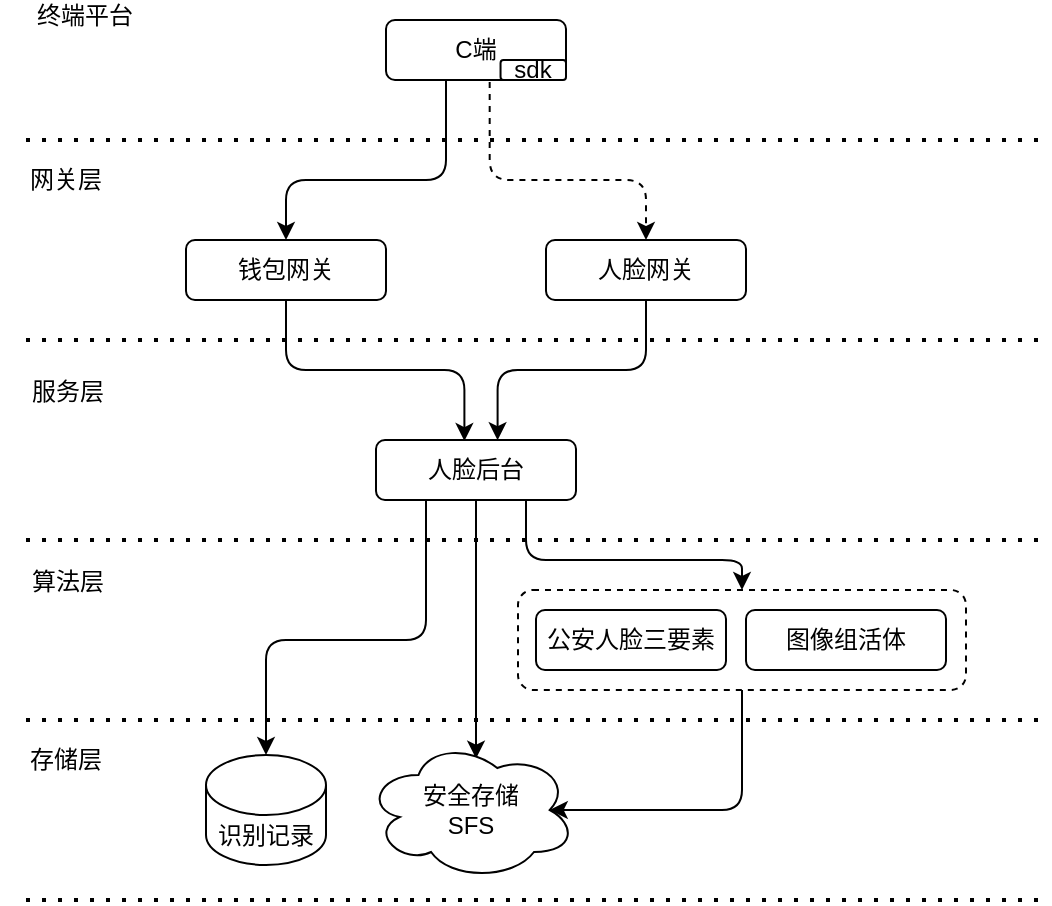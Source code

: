<mxfile version="14.2.7" type="github">
  <diagram id="R2lEEEUBdFMjLlhIrx00" name="Page-1">
    <mxGraphModel dx="1185" dy="799" grid="1" gridSize="10" guides="1" tooltips="1" connect="1" arrows="1" fold="1" page="1" pageScale="1" pageWidth="827" pageHeight="1169" math="0" shadow="0" extFonts="Permanent Marker^https://fonts.googleapis.com/css?family=Permanent+Marker">
      <root>
        <mxCell id="0" />
        <mxCell id="1" parent="0" />
        <mxCell id="rQlDtDrj5K_MvWdmBDgF-3" value="" style="group" vertex="1" connectable="0" parent="1">
          <mxGeometry x="380" y="180" width="90" height="30" as="geometry" />
        </mxCell>
        <mxCell id="rQlDtDrj5K_MvWdmBDgF-1" value="C端" style="rounded=1;whiteSpace=wrap;html=1;" vertex="1" parent="rQlDtDrj5K_MvWdmBDgF-3">
          <mxGeometry width="90.0" height="30" as="geometry" />
        </mxCell>
        <mxCell id="rQlDtDrj5K_MvWdmBDgF-2" value="sdk" style="rounded=1;whiteSpace=wrap;html=1;" vertex="1" parent="rQlDtDrj5K_MvWdmBDgF-3">
          <mxGeometry x="57.27" y="20" width="32.73" height="10" as="geometry" />
        </mxCell>
        <mxCell id="rQlDtDrj5K_MvWdmBDgF-10" style="edgeStyle=orthogonalEdgeStyle;orthogonalLoop=1;jettySize=auto;html=1;exitX=0.5;exitY=1;exitDx=0;exitDy=0;entryX=0.442;entryY=0.017;entryDx=0;entryDy=0;entryPerimeter=0;" edge="1" parent="1" source="rQlDtDrj5K_MvWdmBDgF-4" target="rQlDtDrj5K_MvWdmBDgF-9">
          <mxGeometry relative="1" as="geometry" />
        </mxCell>
        <mxCell id="rQlDtDrj5K_MvWdmBDgF-4" value="钱包网关" style="rounded=1;whiteSpace=wrap;html=1;" vertex="1" parent="1">
          <mxGeometry x="280" y="290" width="100" height="30" as="geometry" />
        </mxCell>
        <mxCell id="rQlDtDrj5K_MvWdmBDgF-11" style="edgeStyle=orthogonalEdgeStyle;orthogonalLoop=1;jettySize=auto;html=1;exitX=0.5;exitY=1;exitDx=0;exitDy=0;entryX=0.608;entryY=0.003;entryDx=0;entryDy=0;entryPerimeter=0;" edge="1" parent="1" source="rQlDtDrj5K_MvWdmBDgF-5" target="rQlDtDrj5K_MvWdmBDgF-9">
          <mxGeometry relative="1" as="geometry" />
        </mxCell>
        <mxCell id="rQlDtDrj5K_MvWdmBDgF-5" value="人脸网关" style="rounded=1;whiteSpace=wrap;html=1;" vertex="1" parent="1">
          <mxGeometry x="460" y="290" width="100" height="30" as="geometry" />
        </mxCell>
        <mxCell id="rQlDtDrj5K_MvWdmBDgF-6" style="orthogonalLoop=1;jettySize=auto;html=1;entryX=0.5;entryY=0;entryDx=0;entryDy=0;edgeStyle=orthogonalEdgeStyle;" edge="1" parent="1" target="rQlDtDrj5K_MvWdmBDgF-4">
          <mxGeometry relative="1" as="geometry">
            <mxPoint x="410" y="210" as="sourcePoint" />
            <Array as="points">
              <mxPoint x="410" y="210" />
              <mxPoint x="410" y="260" />
              <mxPoint x="330" y="260" />
            </Array>
          </mxGeometry>
        </mxCell>
        <mxCell id="rQlDtDrj5K_MvWdmBDgF-19" style="edgeStyle=orthogonalEdgeStyle;orthogonalLoop=1;jettySize=auto;html=1;exitX=0.5;exitY=1;exitDx=0;exitDy=0;entryX=0.524;entryY=0.133;entryDx=0;entryDy=0;entryPerimeter=0;" edge="1" parent="1" source="rQlDtDrj5K_MvWdmBDgF-9" target="rQlDtDrj5K_MvWdmBDgF-18">
          <mxGeometry relative="1" as="geometry" />
        </mxCell>
        <mxCell id="rQlDtDrj5K_MvWdmBDgF-40" style="edgeStyle=elbowEdgeStyle;orthogonalLoop=1;jettySize=auto;elbow=vertical;html=1;exitX=0.75;exitY=1;exitDx=0;exitDy=0;entryX=0.5;entryY=0;entryDx=0;entryDy=0;" edge="1" parent="1" source="rQlDtDrj5K_MvWdmBDgF-9" target="rQlDtDrj5K_MvWdmBDgF-39">
          <mxGeometry relative="1" as="geometry">
            <Array as="points">
              <mxPoint x="520" y="450" />
            </Array>
          </mxGeometry>
        </mxCell>
        <mxCell id="rQlDtDrj5K_MvWdmBDgF-43" style="edgeStyle=orthogonalEdgeStyle;orthogonalLoop=1;jettySize=auto;html=1;exitX=0.25;exitY=1;exitDx=0;exitDy=0;entryX=0.5;entryY=0;entryDx=0;entryDy=0;entryPerimeter=0;" edge="1" parent="1" source="rQlDtDrj5K_MvWdmBDgF-9" target="rQlDtDrj5K_MvWdmBDgF-42">
          <mxGeometry relative="1" as="geometry">
            <Array as="points">
              <mxPoint x="400" y="490" />
              <mxPoint x="320" y="490" />
            </Array>
          </mxGeometry>
        </mxCell>
        <mxCell id="rQlDtDrj5K_MvWdmBDgF-9" value="人脸后台" style="rounded=1;whiteSpace=wrap;html=1;" vertex="1" parent="1">
          <mxGeometry x="375" y="390" width="100" height="30" as="geometry" />
        </mxCell>
        <mxCell id="rQlDtDrj5K_MvWdmBDgF-12" value="公安人脸三要素" style="rounded=1;whiteSpace=wrap;html=1;" vertex="1" parent="1">
          <mxGeometry x="455" y="475" width="95" height="30" as="geometry" />
        </mxCell>
        <mxCell id="rQlDtDrj5K_MvWdmBDgF-13" value="图像组活体" style="rounded=1;whiteSpace=wrap;html=1;" vertex="1" parent="1">
          <mxGeometry x="560" y="475" width="100" height="30" as="geometry" />
        </mxCell>
        <mxCell id="rQlDtDrj5K_MvWdmBDgF-18" value="安全存储&lt;br&gt;SFS" style="ellipse;shape=cloud;whiteSpace=wrap;html=1;" vertex="1" parent="1">
          <mxGeometry x="370" y="540" width="105" height="70" as="geometry" />
        </mxCell>
        <mxCell id="rQlDtDrj5K_MvWdmBDgF-26" style="edgeStyle=elbowEdgeStyle;orthogonalLoop=1;jettySize=auto;html=1;exitX=0.576;exitY=1.033;exitDx=0;exitDy=0;dashed=1;elbow=vertical;exitPerimeter=0;entryX=0.5;entryY=0;entryDx=0;entryDy=0;" edge="1" parent="1" source="rQlDtDrj5K_MvWdmBDgF-1" target="rQlDtDrj5K_MvWdmBDgF-5">
          <mxGeometry relative="1" as="geometry">
            <mxPoint x="445" y="210" as="sourcePoint" />
            <mxPoint x="510" y="300" as="targetPoint" />
            <Array as="points">
              <mxPoint x="470" y="260" />
              <mxPoint x="470" y="250" />
            </Array>
          </mxGeometry>
        </mxCell>
        <mxCell id="rQlDtDrj5K_MvWdmBDgF-28" value="" style="endArrow=none;dashed=1;html=1;dashPattern=1 3;strokeWidth=2;" edge="1" parent="1">
          <mxGeometry width="50" height="50" relative="1" as="geometry">
            <mxPoint x="200" y="240" as="sourcePoint" />
            <mxPoint x="710" y="240" as="targetPoint" />
          </mxGeometry>
        </mxCell>
        <mxCell id="rQlDtDrj5K_MvWdmBDgF-29" value="" style="endArrow=none;dashed=1;html=1;dashPattern=1 3;strokeWidth=2;" edge="1" parent="1">
          <mxGeometry width="50" height="50" relative="1" as="geometry">
            <mxPoint x="200" y="340" as="sourcePoint" />
            <mxPoint x="710" y="340" as="targetPoint" />
          </mxGeometry>
        </mxCell>
        <mxCell id="rQlDtDrj5K_MvWdmBDgF-30" value="" style="endArrow=none;dashed=1;html=1;dashPattern=1 3;strokeWidth=2;" edge="1" parent="1">
          <mxGeometry width="50" height="50" relative="1" as="geometry">
            <mxPoint x="200" y="440" as="sourcePoint" />
            <mxPoint x="710" y="440" as="targetPoint" />
          </mxGeometry>
        </mxCell>
        <mxCell id="rQlDtDrj5K_MvWdmBDgF-31" value="" style="endArrow=none;dashed=1;html=1;dashPattern=1 3;strokeWidth=2;" edge="1" parent="1">
          <mxGeometry width="50" height="50" relative="1" as="geometry">
            <mxPoint x="200" y="530" as="sourcePoint" />
            <mxPoint x="710" y="530" as="targetPoint" />
          </mxGeometry>
        </mxCell>
        <mxCell id="rQlDtDrj5K_MvWdmBDgF-32" value="" style="endArrow=none;dashed=1;html=1;dashPattern=1 3;strokeWidth=2;" edge="1" parent="1">
          <mxGeometry width="50" height="50" relative="1" as="geometry">
            <mxPoint x="200" y="620" as="sourcePoint" />
            <mxPoint x="710" y="620" as="targetPoint" />
          </mxGeometry>
        </mxCell>
        <mxCell id="rQlDtDrj5K_MvWdmBDgF-33" value="网关层" style="text;html=1;strokeColor=none;fillColor=none;align=center;verticalAlign=middle;whiteSpace=wrap;rounded=0;" vertex="1" parent="1">
          <mxGeometry x="200" y="250" width="40" height="20" as="geometry" />
        </mxCell>
        <mxCell id="rQlDtDrj5K_MvWdmBDgF-34" value="服务层" style="text;html=1;strokeColor=none;fillColor=none;align=center;verticalAlign=middle;whiteSpace=wrap;rounded=0;" vertex="1" parent="1">
          <mxGeometry x="195" y="356" width="52" height="20" as="geometry" />
        </mxCell>
        <mxCell id="rQlDtDrj5K_MvWdmBDgF-35" value="算法层" style="text;html=1;strokeColor=none;fillColor=none;align=center;verticalAlign=middle;whiteSpace=wrap;rounded=0;" vertex="1" parent="1">
          <mxGeometry x="187" y="453" width="68" height="15" as="geometry" />
        </mxCell>
        <mxCell id="rQlDtDrj5K_MvWdmBDgF-38" value="存储层" style="text;html=1;strokeColor=none;fillColor=none;align=center;verticalAlign=middle;whiteSpace=wrap;rounded=0;" vertex="1" parent="1">
          <mxGeometry x="195" y="542" width="50" height="15" as="geometry" />
        </mxCell>
        <mxCell id="rQlDtDrj5K_MvWdmBDgF-41" style="edgeStyle=orthogonalEdgeStyle;orthogonalLoop=1;jettySize=auto;elbow=vertical;html=1;exitX=0.5;exitY=1;exitDx=0;exitDy=0;entryX=0.875;entryY=0.5;entryDx=0;entryDy=0;entryPerimeter=0;" edge="1" parent="1" source="rQlDtDrj5K_MvWdmBDgF-39" target="rQlDtDrj5K_MvWdmBDgF-18">
          <mxGeometry relative="1" as="geometry">
            <Array as="points">
              <mxPoint x="558" y="575" />
            </Array>
          </mxGeometry>
        </mxCell>
        <mxCell id="rQlDtDrj5K_MvWdmBDgF-39" value="" style="rounded=1;whiteSpace=wrap;html=1;fillColor=none;dashed=1;strokeWidth=1;" vertex="1" parent="1">
          <mxGeometry x="446" y="465" width="224" height="50" as="geometry" />
        </mxCell>
        <mxCell id="rQlDtDrj5K_MvWdmBDgF-42" value="识别记录" style="shape=cylinder3;whiteSpace=wrap;html=1;boundedLbl=1;backgroundOutline=1;size=15;strokeWidth=1;fillColor=none;" vertex="1" parent="1">
          <mxGeometry x="290" y="547.5" width="60" height="55" as="geometry" />
        </mxCell>
        <mxCell id="rQlDtDrj5K_MvWdmBDgF-44" value="终端平台" style="text;html=1;strokeColor=none;fillColor=none;align=center;verticalAlign=middle;whiteSpace=wrap;rounded=0;" vertex="1" parent="1">
          <mxGeometry x="195" y="170" width="69" height="15" as="geometry" />
        </mxCell>
      </root>
    </mxGraphModel>
  </diagram>
</mxfile>
